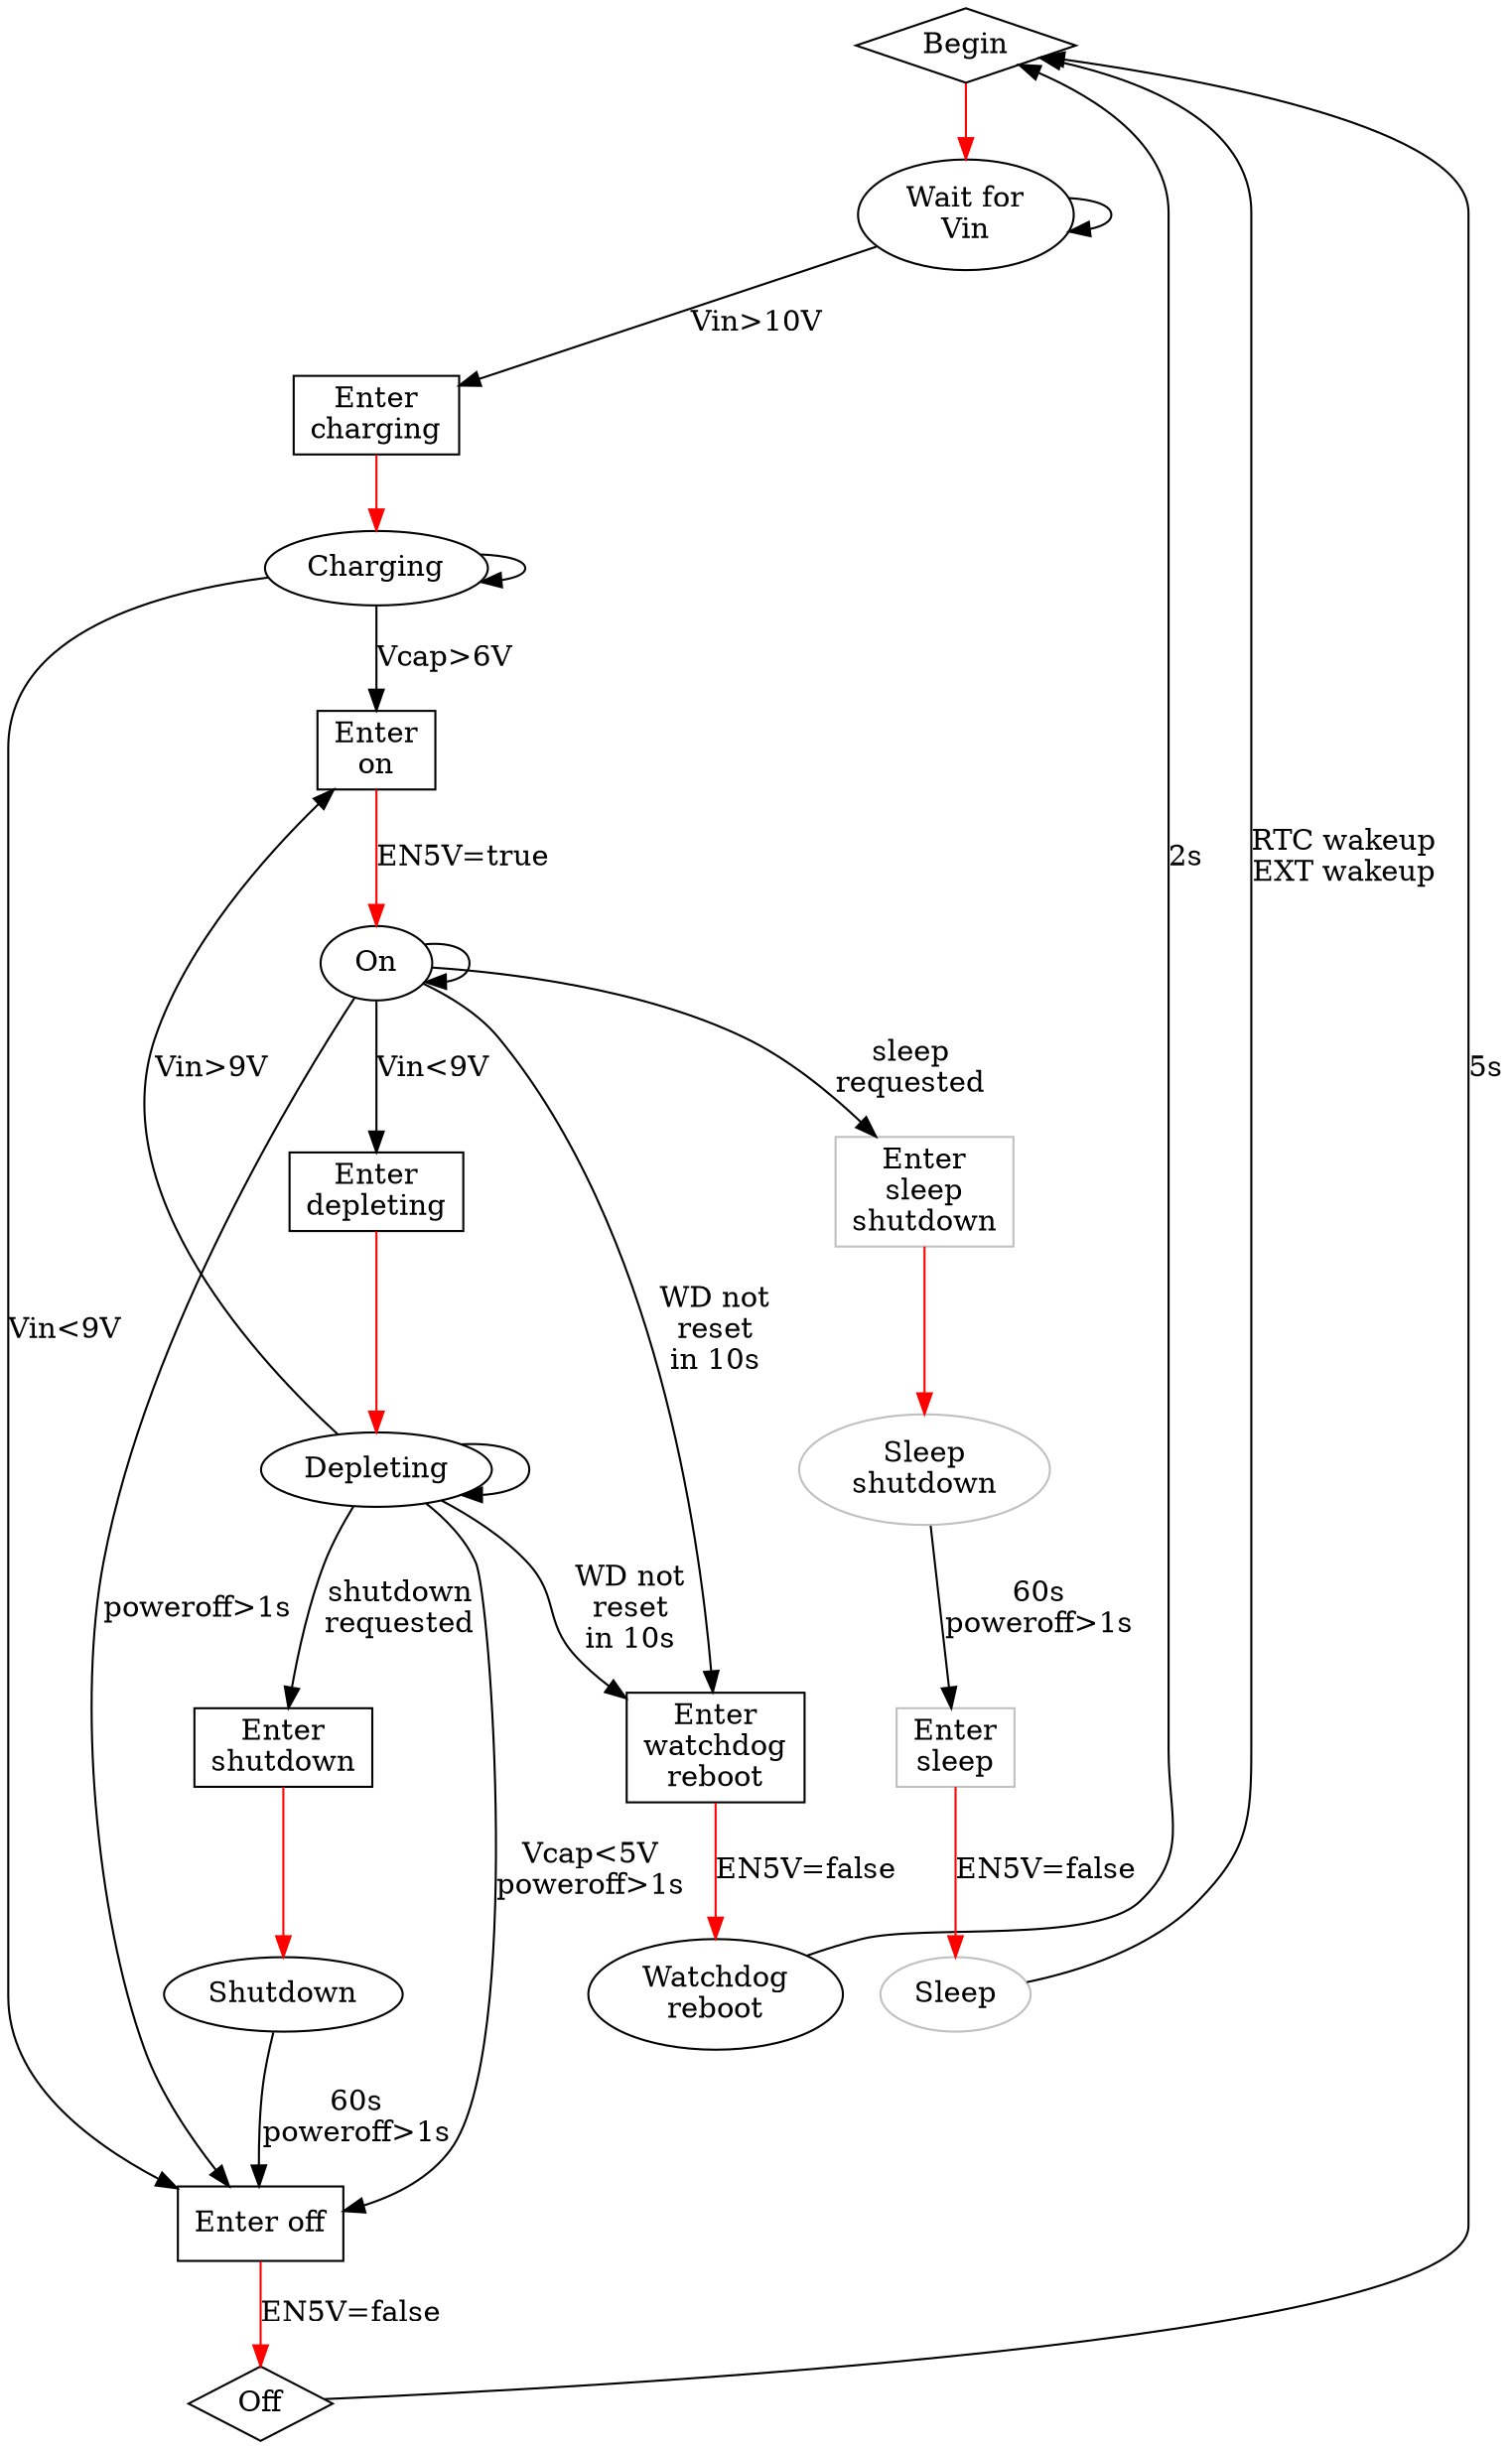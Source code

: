 digraph G {
BEGIN [label="Begin",shape=diamond];
WAIT_VIN_ON [label="Wait for\nVin"];
ENT_CHARGING [label="Enter\ncharging",shape=box];
CHARGING [label="Charging"];
ENT_ON [label="Enter\non",shape=box];
ON [label="On"];
ENT_DEPLETING [label="Enter\ndepleting",shape=box];
DEPLETING [label="Depleting"];
ENT_SHUTDOWN [label="Enter\nshutdown",shape=box];
SHUTDOWN [label="Shutdown"];
ENT_WATCHDOG_REBOOT [label="Enter\nwatchdog\nreboot",shape=box];
WATCHDOG_REBOOT [label="Watchdog\nreboot"];
ENT_OFF [label="Enter off",shape=box];
OFF [label="Off",shape=diamond];

ENT_SLEEP_SHUTDOWN [label="Enter\nsleep\nshutdown",shape=box, color=gray];
SLEEP_SHUTDOWN [label="Sleep\nshutdown", color=gray];
ENT_SLEEP [label="Enter\nsleep",shape=box, color=gray];
SLEEP [label="Sleep", color=gray];

BEGIN -> WAIT_VIN_ON [color="red",weight=8];
WAIT_VIN_ON -> WAIT_VIN_ON;
WAIT_VIN_ON -> ENT_CHARGING [label="Vin>10V"];
ENT_CHARGING -> CHARGING [color="red",weight=8];
CHARGING -> CHARGING;
CHARGING -> ENT_ON [label="Vcap>6V"];
CHARGING -> ENT_OFF [label="Vin<9V"];
ENT_ON -> ON [color="red",label="EN5V=true",weight=8];
ON -> ON;
ON -> ENT_WATCHDOG_REBOOT [label="WD not\nreset\nin 10s"];
ON -> ENT_DEPLETING [label="Vin<9V"];
ON -> ENT_OFF [label="poweroff>1s"];
ON -> ENT_SLEEP_SHUTDOWN [label="sleep\nrequested"];
ENT_DEPLETING -> DEPLETING [color="red",weight=8];
DEPLETING -> DEPLETING;
DEPLETING -> ENT_WATCHDOG_REBOOT [label="WD not\nreset\nin 10s"];
DEPLETING -> ENT_SHUTDOWN [label="shutdown\nrequested"];
DEPLETING -> ENT_ON [label="Vin>9V"];
DEPLETING -> ENT_OFF [label="Vcap<5V\npoweroff>1s"];
ENT_SHUTDOWN -> SHUTDOWN [color="red",weight=8];
SHUTDOWN -> ENT_OFF [label="60s\npoweroff>1s"];
ENT_OFF -> OFF [color="red",label="EN5V=false",weight=8];
OFF -> BEGIN [label="5s"];
ENT_WATCHDOG_REBOOT -> WATCHDOG_REBOOT [color="red",label="EN5V=false",weight=8];
WATCHDOG_REBOOT -> BEGIN [label="2s"];
ENT_SLEEP_SHUTDOWN -> SLEEP_SHUTDOWN [color="red",weight=8];
SLEEP_SHUTDOWN -> ENT_SLEEP [label="60s\npoweroff>1s"];
ENT_SLEEP -> SLEEP [color="red",label="EN5V=false",weight=8];
SLEEP -> BEGIN [label="RTC wakeup\nEXT wakeup"];
}
